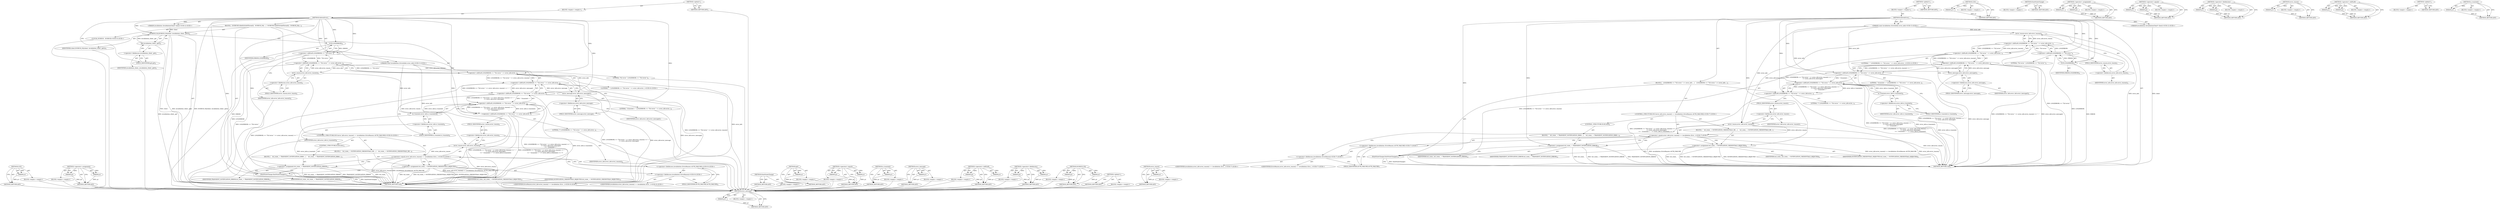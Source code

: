 digraph "error_reason" {
vulnerable_105 [label=<(METHOD,error_message)>];
vulnerable_106 [label=<(PARAM,p1)>];
vulnerable_107 [label=<(BLOCK,&lt;empty&gt;,&lt;empty&gt;)>];
vulnerable_108 [label=<(METHOD_RETURN,ANY)>];
vulnerable_6 [label=<(METHOD,&lt;global&gt;)<SUB>1</SUB>>];
vulnerable_7 [label=<(BLOCK,&lt;empty&gt;,&lt;empty&gt;)<SUB>1</SUB>>];
vulnerable_8 [label=<(METHOD,InformError)<SUB>1</SUB>>];
vulnerable_9 [label="<(PARAM,invalidation::InvalidationClient* client)<SUB>2</SUB>>"];
vulnerable_10 [label="<(PARAM,const invalidation::ErrorInfo&amp; error_info)<SUB>3</SUB>>"];
vulnerable_11 [label=<(BLOCK,{
   LOG(ERROR) &lt;&lt; &quot;Ticl error &quot; &lt;&lt; error_info....,{
   LOG(ERROR) &lt;&lt; &quot;Ticl error &quot; &lt;&lt; error_info....)<SUB>3</SUB>>];
vulnerable_12 [label=<(&lt;operator&gt;.shiftLeft,LOG(ERROR) &lt;&lt; &quot;Ticl error &quot; &lt;&lt; error_info.error...)<SUB>4</SUB>>];
vulnerable_13 [label=<(&lt;operator&gt;.shiftLeft,LOG(ERROR) &lt;&lt; &quot;Ticl error &quot; &lt;&lt; error_info.error...)<SUB>4</SUB>>];
vulnerable_14 [label=<(&lt;operator&gt;.shiftLeft,LOG(ERROR) &lt;&lt; &quot;Ticl error &quot; &lt;&lt; error_info.error...)<SUB>4</SUB>>];
vulnerable_15 [label=<(&lt;operator&gt;.shiftLeft,LOG(ERROR) &lt;&lt; &quot;Ticl error &quot; &lt;&lt; error_info.error...)<SUB>4</SUB>>];
vulnerable_16 [label=<(&lt;operator&gt;.shiftLeft,LOG(ERROR) &lt;&lt; &quot;Ticl error &quot; &lt;&lt; error_info.error...)<SUB>4</SUB>>];
vulnerable_17 [label=<(&lt;operator&gt;.shiftLeft,LOG(ERROR) &lt;&lt; &quot;Ticl error &quot; &lt;&lt; error_info.error...)<SUB>4</SUB>>];
vulnerable_18 [label=<(&lt;operator&gt;.shiftLeft,LOG(ERROR) &lt;&lt; &quot;Ticl error &quot;)<SUB>4</SUB>>];
vulnerable_19 [label=<(LOG,LOG(ERROR))<SUB>4</SUB>>];
vulnerable_20 [label=<(IDENTIFIER,ERROR,LOG(ERROR))<SUB>4</SUB>>];
vulnerable_21 [label=<(LITERAL,&quot;Ticl error &quot;,LOG(ERROR) &lt;&lt; &quot;Ticl error &quot;)<SUB>4</SUB>>];
vulnerable_22 [label=<(error_reason,error_info.error_reason())<SUB>4</SUB>>];
vulnerable_23 [label=<(&lt;operator&gt;.fieldAccess,error_info.error_reason)<SUB>4</SUB>>];
vulnerable_24 [label=<(IDENTIFIER,error_info,error_info.error_reason())<SUB>4</SUB>>];
vulnerable_25 [label=<(FIELD_IDENTIFIER,error_reason,error_reason)<SUB>4</SUB>>];
vulnerable_26 [label="<(LITERAL,&quot;: &quot;,LOG(ERROR) &lt;&lt; &quot;Ticl error &quot; &lt;&lt; error_info.error...)<SUB>4</SUB>>"];
vulnerable_27 [label=<(error_message,error_info.error_message())<SUB>5</SUB>>];
vulnerable_28 [label=<(&lt;operator&gt;.fieldAccess,error_info.error_message)<SUB>5</SUB>>];
vulnerable_29 [label=<(IDENTIFIER,error_info,error_info.error_message())<SUB>5</SUB>>];
vulnerable_30 [label=<(FIELD_IDENTIFIER,error_message,error_message)<SUB>5</SUB>>];
vulnerable_31 [label=<(LITERAL,&quot; (transient = &quot;,LOG(ERROR) &lt;&lt; &quot;Ticl error &quot; &lt;&lt; error_info.error...)<SUB>6</SUB>>];
vulnerable_32 [label=<(is_transient,error_info.is_transient())<SUB>6</SUB>>];
vulnerable_33 [label=<(&lt;operator&gt;.fieldAccess,error_info.is_transient)<SUB>6</SUB>>];
vulnerable_34 [label=<(IDENTIFIER,error_info,error_info.is_transient())<SUB>6</SUB>>];
vulnerable_35 [label=<(FIELD_IDENTIFIER,is_transient,is_transient)<SUB>6</SUB>>];
vulnerable_36 [label=<(LITERAL,&quot;)&quot;,LOG(ERROR) &lt;&lt; &quot;Ticl error &quot; &lt;&lt; error_info.error...)<SUB>6</SUB>>];
vulnerable_37 [label="<(CONTROL_STRUCTURE,IF,if (error_info.error_reason() == invalidation::ErrorReason::AUTH_FAILURE))<SUB>7</SUB>>"];
vulnerable_38 [label="<(&lt;operator&gt;.equals,error_info.error_reason() == invalidation::Erro...)<SUB>7</SUB>>"];
vulnerable_39 [label=<(error_reason,error_info.error_reason())<SUB>7</SUB>>];
vulnerable_40 [label=<(&lt;operator&gt;.fieldAccess,error_info.error_reason)<SUB>7</SUB>>];
vulnerable_41 [label=<(IDENTIFIER,error_info,error_info.error_reason())<SUB>7</SUB>>];
vulnerable_42 [label=<(FIELD_IDENTIFIER,error_reason,error_reason)<SUB>7</SUB>>];
vulnerable_43 [label="<(&lt;operator&gt;.fieldAccess,invalidation::ErrorReason::AUTH_FAILURE)<SUB>7</SUB>>"];
vulnerable_44 [label="<(&lt;operator&gt;.fieldAccess,invalidation::ErrorReason)<SUB>7</SUB>>"];
vulnerable_45 [label="<(IDENTIFIER,invalidation,error_info.error_reason() == invalidation::Erro...)<SUB>7</SUB>>"];
vulnerable_46 [label="<(IDENTIFIER,ErrorReason,error_info.error_reason() == invalidation::Erro...)<SUB>7</SUB>>"];
vulnerable_47 [label=<(FIELD_IDENTIFIER,AUTH_FAILURE,AUTH_FAILURE)<SUB>7</SUB>>];
vulnerable_48 [label=<(BLOCK,{
    ticl_state_ = NOTIFICATION_CREDENTIALS_RE...,{
    ticl_state_ = NOTIFICATION_CREDENTIALS_RE...)<SUB>7</SUB>>];
vulnerable_49 [label=<(&lt;operator&gt;.assignment,ticl_state_ = NOTIFICATION_CREDENTIALS_REJECTED)<SUB>8</SUB>>];
vulnerable_50 [label=<(IDENTIFIER,ticl_state_,ticl_state_ = NOTIFICATION_CREDENTIALS_REJECTED)<SUB>8</SUB>>];
vulnerable_51 [label=<(IDENTIFIER,NOTIFICATION_CREDENTIALS_REJECTED,ticl_state_ = NOTIFICATION_CREDENTIALS_REJECTED)<SUB>8</SUB>>];
vulnerable_52 [label=<(CONTROL_STRUCTURE,ELSE,else)<SUB>9</SUB>>];
vulnerable_53 [label=<(BLOCK,{
    ticl_state_ = TRANSIENT_NOTIFICATION_ERRO...,{
    ticl_state_ = TRANSIENT_NOTIFICATION_ERRO...)<SUB>9</SUB>>];
vulnerable_54 [label=<(&lt;operator&gt;.assignment,ticl_state_ = TRANSIENT_NOTIFICATION_ERROR)<SUB>10</SUB>>];
vulnerable_55 [label=<(IDENTIFIER,ticl_state_,ticl_state_ = TRANSIENT_NOTIFICATION_ERROR)<SUB>10</SUB>>];
vulnerable_56 [label=<(IDENTIFIER,TRANSIENT_NOTIFICATION_ERROR,ticl_state_ = TRANSIENT_NOTIFICATION_ERROR)<SUB>10</SUB>>];
vulnerable_57 [label=<(EmitStateChange,EmitStateChange())<SUB>12</SUB>>];
vulnerable_58 [label=<(METHOD_RETURN,void)<SUB>1</SUB>>];
vulnerable_60 [label=<(METHOD_RETURN,ANY)<SUB>1</SUB>>];
vulnerable_92 [label=<(METHOD,LOG)>];
vulnerable_93 [label=<(PARAM,p1)>];
vulnerable_94 [label=<(BLOCK,&lt;empty&gt;,&lt;empty&gt;)>];
vulnerable_95 [label=<(METHOD_RETURN,ANY)>];
vulnerable_123 [label=<(METHOD,EmitStateChange)>];
vulnerable_124 [label=<(BLOCK,&lt;empty&gt;,&lt;empty&gt;)>];
vulnerable_125 [label=<(METHOD_RETURN,ANY)>];
vulnerable_118 [label=<(METHOD,&lt;operator&gt;.assignment)>];
vulnerable_119 [label=<(PARAM,p1)>];
vulnerable_120 [label=<(PARAM,p2)>];
vulnerable_121 [label=<(BLOCK,&lt;empty&gt;,&lt;empty&gt;)>];
vulnerable_122 [label=<(METHOD_RETURN,ANY)>];
vulnerable_113 [label=<(METHOD,&lt;operator&gt;.equals)>];
vulnerable_114 [label=<(PARAM,p1)>];
vulnerable_115 [label=<(PARAM,p2)>];
vulnerable_116 [label=<(BLOCK,&lt;empty&gt;,&lt;empty&gt;)>];
vulnerable_117 [label=<(METHOD_RETURN,ANY)>];
vulnerable_100 [label=<(METHOD,&lt;operator&gt;.fieldAccess)>];
vulnerable_101 [label=<(PARAM,p1)>];
vulnerable_102 [label=<(PARAM,p2)>];
vulnerable_103 [label=<(BLOCK,&lt;empty&gt;,&lt;empty&gt;)>];
vulnerable_104 [label=<(METHOD_RETURN,ANY)>];
vulnerable_96 [label=<(METHOD,error_reason)>];
vulnerable_97 [label=<(PARAM,p1)>];
vulnerable_98 [label=<(BLOCK,&lt;empty&gt;,&lt;empty&gt;)>];
vulnerable_99 [label=<(METHOD_RETURN,ANY)>];
vulnerable_87 [label=<(METHOD,&lt;operator&gt;.shiftLeft)>];
vulnerable_88 [label=<(PARAM,p1)>];
vulnerable_89 [label=<(PARAM,p2)>];
vulnerable_90 [label=<(BLOCK,&lt;empty&gt;,&lt;empty&gt;)>];
vulnerable_91 [label=<(METHOD_RETURN,ANY)>];
vulnerable_81 [label=<(METHOD,&lt;global&gt;)<SUB>1</SUB>>];
vulnerable_82 [label=<(BLOCK,&lt;empty&gt;,&lt;empty&gt;)>];
vulnerable_83 [label=<(METHOD_RETURN,ANY)>];
vulnerable_109 [label=<(METHOD,is_transient)>];
vulnerable_110 [label=<(PARAM,p1)>];
vulnerable_111 [label=<(BLOCK,&lt;empty&gt;,&lt;empty&gt;)>];
vulnerable_112 [label=<(METHOD_RETURN,ANY)>];
fixed_115 [label=<(METHOD,LOG)>];
fixed_116 [label=<(PARAM,p1)>];
fixed_117 [label=<(BLOCK,&lt;empty&gt;,&lt;empty&gt;)>];
fixed_118 [label=<(METHOD_RETURN,ANY)>];
fixed_136 [label=<(METHOD,&lt;operator&gt;.assignment)>];
fixed_137 [label=<(PARAM,p1)>];
fixed_138 [label=<(PARAM,p2)>];
fixed_139 [label=<(BLOCK,&lt;empty&gt;,&lt;empty&gt;)>];
fixed_140 [label=<(METHOD_RETURN,ANY)>];
fixed_6 [label=<(METHOD,&lt;global&gt;)<SUB>1</SUB>>];
fixed_7 [label=<(BLOCK,&lt;empty&gt;,&lt;empty&gt;)<SUB>1</SUB>>];
fixed_8 [label=<(METHOD,InformError)<SUB>1</SUB>>];
fixed_9 [label="<(PARAM,invalidation::InvalidationClient* client)<SUB>2</SUB>>"];
fixed_10 [label="<(PARAM,const invalidation::ErrorInfo&amp; error_info)<SUB>3</SUB>>"];
fixed_11 [label=<(BLOCK,{
  DCHECK(CalledOnValidThread());
  DCHECK_EQ(...,{
  DCHECK(CalledOnValidThread());
  DCHECK_EQ(...)<SUB>3</SUB>>];
fixed_12 [label="<(LOCAL,DCHECK : DCHECK)<SUB>4</SUB>>"];
fixed_13 [label=<(DCHECK_EQ,DCHECK_EQ(client, invalidation_client_.get()))<SUB>5</SUB>>];
fixed_14 [label=<(IDENTIFIER,client,DCHECK_EQ(client, invalidation_client_.get()))<SUB>5</SUB>>];
fixed_15 [label=<(get,invalidation_client_.get())<SUB>5</SUB>>];
fixed_16 [label=<(&lt;operator&gt;.fieldAccess,invalidation_client_.get)<SUB>5</SUB>>];
fixed_17 [label=<(IDENTIFIER,invalidation_client_,invalidation_client_.get())<SUB>5</SUB>>];
fixed_18 [label=<(FIELD_IDENTIFIER,get,get)<SUB>5</SUB>>];
fixed_19 [label=<(&lt;operator&gt;.shiftLeft,LOG(ERROR) &lt;&lt; &quot;Ticl error &quot; &lt;&lt; error_info.error...)<SUB>6</SUB>>];
fixed_20 [label=<(&lt;operator&gt;.shiftLeft,LOG(ERROR) &lt;&lt; &quot;Ticl error &quot; &lt;&lt; error_info.error...)<SUB>6</SUB>>];
fixed_21 [label=<(&lt;operator&gt;.shiftLeft,LOG(ERROR) &lt;&lt; &quot;Ticl error &quot; &lt;&lt; error_info.error...)<SUB>6</SUB>>];
fixed_22 [label=<(&lt;operator&gt;.shiftLeft,LOG(ERROR) &lt;&lt; &quot;Ticl error &quot; &lt;&lt; error_info.error...)<SUB>6</SUB>>];
fixed_23 [label=<(&lt;operator&gt;.shiftLeft,LOG(ERROR) &lt;&lt; &quot;Ticl error &quot; &lt;&lt; error_info.error...)<SUB>6</SUB>>];
fixed_24 [label=<(&lt;operator&gt;.shiftLeft,LOG(ERROR) &lt;&lt; &quot;Ticl error &quot; &lt;&lt; error_info.error...)<SUB>6</SUB>>];
fixed_25 [label=<(&lt;operator&gt;.shiftLeft,LOG(ERROR) &lt;&lt; &quot;Ticl error &quot;)<SUB>6</SUB>>];
fixed_26 [label=<(LOG,LOG(ERROR))<SUB>6</SUB>>];
fixed_27 [label=<(IDENTIFIER,ERROR,LOG(ERROR))<SUB>6</SUB>>];
fixed_28 [label=<(LITERAL,&quot;Ticl error &quot;,LOG(ERROR) &lt;&lt; &quot;Ticl error &quot;)<SUB>6</SUB>>];
fixed_29 [label=<(error_reason,error_info.error_reason())<SUB>6</SUB>>];
fixed_30 [label=<(&lt;operator&gt;.fieldAccess,error_info.error_reason)<SUB>6</SUB>>];
fixed_31 [label=<(IDENTIFIER,error_info,error_info.error_reason())<SUB>6</SUB>>];
fixed_32 [label=<(FIELD_IDENTIFIER,error_reason,error_reason)<SUB>6</SUB>>];
fixed_33 [label="<(LITERAL,&quot;: &quot;,LOG(ERROR) &lt;&lt; &quot;Ticl error &quot; &lt;&lt; error_info.error...)<SUB>6</SUB>>"];
fixed_34 [label=<(error_message,error_info.error_message())<SUB>7</SUB>>];
fixed_35 [label=<(&lt;operator&gt;.fieldAccess,error_info.error_message)<SUB>7</SUB>>];
fixed_36 [label=<(IDENTIFIER,error_info,error_info.error_message())<SUB>7</SUB>>];
fixed_37 [label=<(FIELD_IDENTIFIER,error_message,error_message)<SUB>7</SUB>>];
fixed_38 [label=<(LITERAL,&quot; (transient = &quot;,LOG(ERROR) &lt;&lt; &quot;Ticl error &quot; &lt;&lt; error_info.error...)<SUB>8</SUB>>];
fixed_39 [label=<(is_transient,error_info.is_transient())<SUB>8</SUB>>];
fixed_40 [label=<(&lt;operator&gt;.fieldAccess,error_info.is_transient)<SUB>8</SUB>>];
fixed_41 [label=<(IDENTIFIER,error_info,error_info.is_transient())<SUB>8</SUB>>];
fixed_42 [label=<(FIELD_IDENTIFIER,is_transient,is_transient)<SUB>8</SUB>>];
fixed_43 [label=<(LITERAL,&quot;)&quot;,LOG(ERROR) &lt;&lt; &quot;Ticl error &quot; &lt;&lt; error_info.error...)<SUB>8</SUB>>];
fixed_44 [label="<(CONTROL_STRUCTURE,IF,if (error_info.error_reason() == invalidation::ErrorReason::AUTH_FAILURE))<SUB>9</SUB>>"];
fixed_45 [label="<(&lt;operator&gt;.equals,error_info.error_reason() == invalidation::Erro...)<SUB>9</SUB>>"];
fixed_46 [label=<(error_reason,error_info.error_reason())<SUB>9</SUB>>];
fixed_47 [label=<(&lt;operator&gt;.fieldAccess,error_info.error_reason)<SUB>9</SUB>>];
fixed_48 [label=<(IDENTIFIER,error_info,error_info.error_reason())<SUB>9</SUB>>];
fixed_49 [label=<(FIELD_IDENTIFIER,error_reason,error_reason)<SUB>9</SUB>>];
fixed_50 [label="<(&lt;operator&gt;.fieldAccess,invalidation::ErrorReason::AUTH_FAILURE)<SUB>9</SUB>>"];
fixed_51 [label="<(&lt;operator&gt;.fieldAccess,invalidation::ErrorReason)<SUB>9</SUB>>"];
fixed_52 [label="<(IDENTIFIER,invalidation,error_info.error_reason() == invalidation::Erro...)<SUB>9</SUB>>"];
fixed_53 [label="<(IDENTIFIER,ErrorReason,error_info.error_reason() == invalidation::Erro...)<SUB>9</SUB>>"];
fixed_54 [label=<(FIELD_IDENTIFIER,AUTH_FAILURE,AUTH_FAILURE)<SUB>9</SUB>>];
fixed_55 [label=<(BLOCK,{
    ticl_state_ = NOTIFICATION_CREDENTIALS_RE...,{
    ticl_state_ = NOTIFICATION_CREDENTIALS_RE...)<SUB>9</SUB>>];
fixed_56 [label=<(&lt;operator&gt;.assignment,ticl_state_ = NOTIFICATION_CREDENTIALS_REJECTED)<SUB>10</SUB>>];
fixed_57 [label=<(IDENTIFIER,ticl_state_,ticl_state_ = NOTIFICATION_CREDENTIALS_REJECTED)<SUB>10</SUB>>];
fixed_58 [label=<(IDENTIFIER,NOTIFICATION_CREDENTIALS_REJECTED,ticl_state_ = NOTIFICATION_CREDENTIALS_REJECTED)<SUB>10</SUB>>];
fixed_59 [label=<(CONTROL_STRUCTURE,ELSE,else)<SUB>11</SUB>>];
fixed_60 [label=<(BLOCK,{
    ticl_state_ = TRANSIENT_NOTIFICATION_ERRO...,{
    ticl_state_ = TRANSIENT_NOTIFICATION_ERRO...)<SUB>11</SUB>>];
fixed_61 [label=<(&lt;operator&gt;.assignment,ticl_state_ = TRANSIENT_NOTIFICATION_ERROR)<SUB>12</SUB>>];
fixed_62 [label=<(IDENTIFIER,ticl_state_,ticl_state_ = TRANSIENT_NOTIFICATION_ERROR)<SUB>12</SUB>>];
fixed_63 [label=<(IDENTIFIER,TRANSIENT_NOTIFICATION_ERROR,ticl_state_ = TRANSIENT_NOTIFICATION_ERROR)<SUB>12</SUB>>];
fixed_64 [label=<(EmitStateChange,EmitStateChange())<SUB>14</SUB>>];
fixed_65 [label=<(METHOD_RETURN,void)<SUB>1</SUB>>];
fixed_67 [label=<(METHOD_RETURN,ANY)<SUB>1</SUB>>];
fixed_141 [label=<(METHOD,EmitStateChange)>];
fixed_142 [label=<(BLOCK,&lt;empty&gt;,&lt;empty&gt;)>];
fixed_143 [label=<(METHOD_RETURN,ANY)>];
fixed_101 [label=<(METHOD,get)>];
fixed_102 [label=<(PARAM,p1)>];
fixed_103 [label=<(BLOCK,&lt;empty&gt;,&lt;empty&gt;)>];
fixed_104 [label=<(METHOD_RETURN,ANY)>];
fixed_131 [label=<(METHOD,&lt;operator&gt;.equals)>];
fixed_132 [label=<(PARAM,p1)>];
fixed_133 [label=<(PARAM,p2)>];
fixed_134 [label=<(BLOCK,&lt;empty&gt;,&lt;empty&gt;)>];
fixed_135 [label=<(METHOD_RETURN,ANY)>];
fixed_127 [label=<(METHOD,is_transient)>];
fixed_128 [label=<(PARAM,p1)>];
fixed_129 [label=<(BLOCK,&lt;empty&gt;,&lt;empty&gt;)>];
fixed_130 [label=<(METHOD_RETURN,ANY)>];
fixed_123 [label=<(METHOD,error_message)>];
fixed_124 [label=<(PARAM,p1)>];
fixed_125 [label=<(BLOCK,&lt;empty&gt;,&lt;empty&gt;)>];
fixed_126 [label=<(METHOD_RETURN,ANY)>];
fixed_110 [label=<(METHOD,&lt;operator&gt;.shiftLeft)>];
fixed_111 [label=<(PARAM,p1)>];
fixed_112 [label=<(PARAM,p2)>];
fixed_113 [label=<(BLOCK,&lt;empty&gt;,&lt;empty&gt;)>];
fixed_114 [label=<(METHOD_RETURN,ANY)>];
fixed_105 [label=<(METHOD,&lt;operator&gt;.fieldAccess)>];
fixed_106 [label=<(PARAM,p1)>];
fixed_107 [label=<(PARAM,p2)>];
fixed_108 [label=<(BLOCK,&lt;empty&gt;,&lt;empty&gt;)>];
fixed_109 [label=<(METHOD_RETURN,ANY)>];
fixed_96 [label=<(METHOD,DCHECK_EQ)>];
fixed_97 [label=<(PARAM,p1)>];
fixed_98 [label=<(PARAM,p2)>];
fixed_99 [label=<(BLOCK,&lt;empty&gt;,&lt;empty&gt;)>];
fixed_100 [label=<(METHOD_RETURN,ANY)>];
fixed_90 [label=<(METHOD,&lt;global&gt;)<SUB>1</SUB>>];
fixed_91 [label=<(BLOCK,&lt;empty&gt;,&lt;empty&gt;)>];
fixed_92 [label=<(METHOD_RETURN,ANY)>];
fixed_119 [label=<(METHOD,error_reason)>];
fixed_120 [label=<(PARAM,p1)>];
fixed_121 [label=<(BLOCK,&lt;empty&gt;,&lt;empty&gt;)>];
fixed_122 [label=<(METHOD_RETURN,ANY)>];
vulnerable_105 -> vulnerable_106  [key=0, label="AST: "];
vulnerable_105 -> vulnerable_106  [key=1, label="DDG: "];
vulnerable_105 -> vulnerable_107  [key=0, label="AST: "];
vulnerable_105 -> vulnerable_108  [key=0, label="AST: "];
vulnerable_105 -> vulnerable_108  [key=1, label="CFG: "];
vulnerable_106 -> vulnerable_108  [key=0, label="DDG: p1"];
vulnerable_6 -> vulnerable_7  [key=0, label="AST: "];
vulnerable_6 -> vulnerable_60  [key=0, label="AST: "];
vulnerable_6 -> vulnerable_60  [key=1, label="CFG: "];
vulnerable_7 -> vulnerable_8  [key=0, label="AST: "];
vulnerable_8 -> vulnerable_9  [key=0, label="AST: "];
vulnerable_8 -> vulnerable_9  [key=1, label="DDG: "];
vulnerable_8 -> vulnerable_10  [key=0, label="AST: "];
vulnerable_8 -> vulnerable_10  [key=1, label="DDG: "];
vulnerable_8 -> vulnerable_11  [key=0, label="AST: "];
vulnerable_8 -> vulnerable_58  [key=0, label="AST: "];
vulnerable_8 -> vulnerable_19  [key=0, label="CFG: "];
vulnerable_8 -> vulnerable_19  [key=1, label="DDG: "];
vulnerable_8 -> vulnerable_57  [key=0, label="DDG: "];
vulnerable_8 -> vulnerable_12  [key=0, label="DDG: "];
vulnerable_8 -> vulnerable_49  [key=0, label="DDG: "];
vulnerable_8 -> vulnerable_14  [key=0, label="DDG: "];
vulnerable_8 -> vulnerable_54  [key=0, label="DDG: "];
vulnerable_8 -> vulnerable_16  [key=0, label="DDG: "];
vulnerable_8 -> vulnerable_18  [key=0, label="DDG: "];
vulnerable_9 -> vulnerable_58  [key=0, label="DDG: client"];
vulnerable_10 -> vulnerable_58  [key=0, label="DDG: error_info"];
vulnerable_10 -> vulnerable_32  [key=0, label="DDG: error_info"];
vulnerable_10 -> vulnerable_39  [key=0, label="DDG: error_info"];
vulnerable_10 -> vulnerable_27  [key=0, label="DDG: error_info"];
vulnerable_10 -> vulnerable_22  [key=0, label="DDG: error_info"];
vulnerable_11 -> vulnerable_12  [key=0, label="AST: "];
vulnerable_11 -> vulnerable_37  [key=0, label="AST: "];
vulnerable_11 -> vulnerable_57  [key=0, label="AST: "];
vulnerable_12 -> vulnerable_13  [key=0, label="AST: "];
vulnerable_12 -> vulnerable_36  [key=0, label="AST: "];
vulnerable_12 -> vulnerable_42  [key=0, label="CFG: "];
vulnerable_12 -> vulnerable_58  [key=0, label="DDG: LOG(ERROR) &lt;&lt; &quot;Ticl error &quot; &lt;&lt; error_info.error_reason() &lt;&lt; &quot;: &quot;
              &lt;&lt; error_info.error_message()
              &lt;&lt; &quot; (transient = &quot; &lt;&lt; error_info.is_transient()"];
vulnerable_12 -> vulnerable_58  [key=1, label="DDG: LOG(ERROR) &lt;&lt; &quot;Ticl error &quot; &lt;&lt; error_info.error_reason() &lt;&lt; &quot;: &quot;
              &lt;&lt; error_info.error_message()
              &lt;&lt; &quot; (transient = &quot; &lt;&lt; error_info.is_transient() &lt;&lt; &quot;)&quot;"];
vulnerable_13 -> vulnerable_14  [key=0, label="AST: "];
vulnerable_13 -> vulnerable_32  [key=0, label="AST: "];
vulnerable_13 -> vulnerable_12  [key=0, label="CFG: "];
vulnerable_13 -> vulnerable_12  [key=1, label="DDG: LOG(ERROR) &lt;&lt; &quot;Ticl error &quot; &lt;&lt; error_info.error_reason() &lt;&lt; &quot;: &quot;
              &lt;&lt; error_info.error_message()
              &lt;&lt; &quot; (transient = &quot;"];
vulnerable_13 -> vulnerable_12  [key=2, label="DDG: error_info.is_transient()"];
vulnerable_13 -> vulnerable_58  [key=0, label="DDG: LOG(ERROR) &lt;&lt; &quot;Ticl error &quot; &lt;&lt; error_info.error_reason() &lt;&lt; &quot;: &quot;
              &lt;&lt; error_info.error_message()
              &lt;&lt; &quot; (transient = &quot;"];
vulnerable_13 -> vulnerable_58  [key=1, label="DDG: error_info.is_transient()"];
vulnerable_14 -> vulnerable_15  [key=0, label="AST: "];
vulnerable_14 -> vulnerable_31  [key=0, label="AST: "];
vulnerable_14 -> vulnerable_35  [key=0, label="CFG: "];
vulnerable_14 -> vulnerable_58  [key=0, label="DDG: LOG(ERROR) &lt;&lt; &quot;Ticl error &quot; &lt;&lt; error_info.error_reason() &lt;&lt; &quot;: &quot;
              &lt;&lt; error_info.error_message()"];
vulnerable_14 -> vulnerable_13  [key=0, label="DDG: LOG(ERROR) &lt;&lt; &quot;Ticl error &quot; &lt;&lt; error_info.error_reason() &lt;&lt; &quot;: &quot;
              &lt;&lt; error_info.error_message()"];
vulnerable_14 -> vulnerable_13  [key=1, label="DDG: &quot; (transient = &quot;"];
vulnerable_15 -> vulnerable_16  [key=0, label="AST: "];
vulnerable_15 -> vulnerable_27  [key=0, label="AST: "];
vulnerable_15 -> vulnerable_14  [key=0, label="CFG: "];
vulnerable_15 -> vulnerable_14  [key=1, label="DDG: LOG(ERROR) &lt;&lt; &quot;Ticl error &quot; &lt;&lt; error_info.error_reason() &lt;&lt; &quot;: &quot;"];
vulnerable_15 -> vulnerable_14  [key=2, label="DDG: error_info.error_message()"];
vulnerable_15 -> vulnerable_58  [key=0, label="DDG: LOG(ERROR) &lt;&lt; &quot;Ticl error &quot; &lt;&lt; error_info.error_reason() &lt;&lt; &quot;: &quot;"];
vulnerable_15 -> vulnerable_58  [key=1, label="DDG: error_info.error_message()"];
vulnerable_16 -> vulnerable_17  [key=0, label="AST: "];
vulnerable_16 -> vulnerable_26  [key=0, label="AST: "];
vulnerable_16 -> vulnerable_30  [key=0, label="CFG: "];
vulnerable_16 -> vulnerable_58  [key=0, label="DDG: LOG(ERROR) &lt;&lt; &quot;Ticl error &quot; &lt;&lt; error_info.error_reason()"];
vulnerable_16 -> vulnerable_15  [key=0, label="DDG: LOG(ERROR) &lt;&lt; &quot;Ticl error &quot; &lt;&lt; error_info.error_reason()"];
vulnerable_16 -> vulnerable_15  [key=1, label="DDG: &quot;: &quot;"];
vulnerable_17 -> vulnerable_18  [key=0, label="AST: "];
vulnerable_17 -> vulnerable_22  [key=0, label="AST: "];
vulnerable_17 -> vulnerable_16  [key=0, label="CFG: "];
vulnerable_17 -> vulnerable_16  [key=1, label="DDG: LOG(ERROR) &lt;&lt; &quot;Ticl error &quot;"];
vulnerable_17 -> vulnerable_16  [key=2, label="DDG: error_info.error_reason()"];
vulnerable_17 -> vulnerable_58  [key=0, label="DDG: LOG(ERROR) &lt;&lt; &quot;Ticl error &quot;"];
vulnerable_18 -> vulnerable_19  [key=0, label="AST: "];
vulnerable_18 -> vulnerable_21  [key=0, label="AST: "];
vulnerable_18 -> vulnerable_25  [key=0, label="CFG: "];
vulnerable_18 -> vulnerable_58  [key=0, label="DDG: LOG(ERROR)"];
vulnerable_18 -> vulnerable_17  [key=0, label="DDG: LOG(ERROR)"];
vulnerable_18 -> vulnerable_17  [key=1, label="DDG: &quot;Ticl error &quot;"];
vulnerable_19 -> vulnerable_20  [key=0, label="AST: "];
vulnerable_19 -> vulnerable_18  [key=0, label="CFG: "];
vulnerable_19 -> vulnerable_18  [key=1, label="DDG: ERROR"];
vulnerable_19 -> vulnerable_58  [key=0, label="DDG: ERROR"];
vulnerable_22 -> vulnerable_23  [key=0, label="AST: "];
vulnerable_22 -> vulnerable_17  [key=0, label="CFG: "];
vulnerable_22 -> vulnerable_17  [key=1, label="DDG: error_info.error_reason"];
vulnerable_22 -> vulnerable_39  [key=0, label="DDG: error_info.error_reason"];
vulnerable_23 -> vulnerable_24  [key=0, label="AST: "];
vulnerable_23 -> vulnerable_25  [key=0, label="AST: "];
vulnerable_23 -> vulnerable_22  [key=0, label="CFG: "];
vulnerable_25 -> vulnerable_23  [key=0, label="CFG: "];
vulnerable_27 -> vulnerable_28  [key=0, label="AST: "];
vulnerable_27 -> vulnerable_15  [key=0, label="CFG: "];
vulnerable_27 -> vulnerable_15  [key=1, label="DDG: error_info.error_message"];
vulnerable_27 -> vulnerable_58  [key=0, label="DDG: error_info.error_message"];
vulnerable_28 -> vulnerable_29  [key=0, label="AST: "];
vulnerable_28 -> vulnerable_30  [key=0, label="AST: "];
vulnerable_28 -> vulnerable_27  [key=0, label="CFG: "];
vulnerable_30 -> vulnerable_28  [key=0, label="CFG: "];
vulnerable_32 -> vulnerable_33  [key=0, label="AST: "];
vulnerable_32 -> vulnerable_13  [key=0, label="CFG: "];
vulnerable_32 -> vulnerable_13  [key=1, label="DDG: error_info.is_transient"];
vulnerable_32 -> vulnerable_58  [key=0, label="DDG: error_info.is_transient"];
vulnerable_33 -> vulnerable_34  [key=0, label="AST: "];
vulnerable_33 -> vulnerable_35  [key=0, label="AST: "];
vulnerable_33 -> vulnerable_32  [key=0, label="CFG: "];
vulnerable_35 -> vulnerable_33  [key=0, label="CFG: "];
vulnerable_37 -> vulnerable_38  [key=0, label="AST: "];
vulnerable_37 -> vulnerable_48  [key=0, label="AST: "];
vulnerable_37 -> vulnerable_52  [key=0, label="AST: "];
vulnerable_38 -> vulnerable_39  [key=0, label="AST: "];
vulnerable_38 -> vulnerable_43  [key=0, label="AST: "];
vulnerable_38 -> vulnerable_49  [key=0, label="CFG: "];
vulnerable_38 -> vulnerable_49  [key=1, label="CDG: "];
vulnerable_38 -> vulnerable_54  [key=0, label="CFG: "];
vulnerable_38 -> vulnerable_54  [key=1, label="CDG: "];
vulnerable_38 -> vulnerable_58  [key=0, label="DDG: error_info.error_reason()"];
vulnerable_38 -> vulnerable_58  [key=1, label="DDG: invalidation::ErrorReason::AUTH_FAILURE"];
vulnerable_38 -> vulnerable_58  [key=2, label="DDG: error_info.error_reason() == invalidation::ErrorReason::AUTH_FAILURE"];
vulnerable_39 -> vulnerable_40  [key=0, label="AST: "];
vulnerable_39 -> vulnerable_44  [key=0, label="CFG: "];
vulnerable_39 -> vulnerable_58  [key=0, label="DDG: error_info.error_reason"];
vulnerable_39 -> vulnerable_38  [key=0, label="DDG: error_info.error_reason"];
vulnerable_40 -> vulnerable_41  [key=0, label="AST: "];
vulnerable_40 -> vulnerable_42  [key=0, label="AST: "];
vulnerable_40 -> vulnerable_39  [key=0, label="CFG: "];
vulnerable_42 -> vulnerable_40  [key=0, label="CFG: "];
vulnerable_43 -> vulnerable_44  [key=0, label="AST: "];
vulnerable_43 -> vulnerable_47  [key=0, label="AST: "];
vulnerable_43 -> vulnerable_38  [key=0, label="CFG: "];
vulnerable_44 -> vulnerable_45  [key=0, label="AST: "];
vulnerable_44 -> vulnerable_46  [key=0, label="AST: "];
vulnerable_44 -> vulnerable_47  [key=0, label="CFG: "];
vulnerable_47 -> vulnerable_43  [key=0, label="CFG: "];
vulnerable_48 -> vulnerable_49  [key=0, label="AST: "];
vulnerable_49 -> vulnerable_50  [key=0, label="AST: "];
vulnerable_49 -> vulnerable_51  [key=0, label="AST: "];
vulnerable_49 -> vulnerable_57  [key=0, label="CFG: "];
vulnerable_49 -> vulnerable_58  [key=0, label="DDG: ticl_state_"];
vulnerable_49 -> vulnerable_58  [key=1, label="DDG: ticl_state_ = NOTIFICATION_CREDENTIALS_REJECTED"];
vulnerable_49 -> vulnerable_58  [key=2, label="DDG: NOTIFICATION_CREDENTIALS_REJECTED"];
vulnerable_52 -> vulnerable_53  [key=0, label="AST: "];
vulnerable_53 -> vulnerable_54  [key=0, label="AST: "];
vulnerable_54 -> vulnerable_55  [key=0, label="AST: "];
vulnerable_54 -> vulnerable_56  [key=0, label="AST: "];
vulnerable_54 -> vulnerable_57  [key=0, label="CFG: "];
vulnerable_54 -> vulnerable_58  [key=0, label="DDG: ticl_state_"];
vulnerable_54 -> vulnerable_58  [key=1, label="DDG: ticl_state_ = TRANSIENT_NOTIFICATION_ERROR"];
vulnerable_54 -> vulnerable_58  [key=2, label="DDG: TRANSIENT_NOTIFICATION_ERROR"];
vulnerable_57 -> vulnerable_58  [key=0, label="CFG: "];
vulnerable_57 -> vulnerable_58  [key=1, label="DDG: EmitStateChange()"];
vulnerable_92 -> vulnerable_93  [key=0, label="AST: "];
vulnerable_92 -> vulnerable_93  [key=1, label="DDG: "];
vulnerable_92 -> vulnerable_94  [key=0, label="AST: "];
vulnerable_92 -> vulnerable_95  [key=0, label="AST: "];
vulnerable_92 -> vulnerable_95  [key=1, label="CFG: "];
vulnerable_93 -> vulnerable_95  [key=0, label="DDG: p1"];
vulnerable_123 -> vulnerable_124  [key=0, label="AST: "];
vulnerable_123 -> vulnerable_125  [key=0, label="AST: "];
vulnerable_123 -> vulnerable_125  [key=1, label="CFG: "];
vulnerable_118 -> vulnerable_119  [key=0, label="AST: "];
vulnerable_118 -> vulnerable_119  [key=1, label="DDG: "];
vulnerable_118 -> vulnerable_121  [key=0, label="AST: "];
vulnerable_118 -> vulnerable_120  [key=0, label="AST: "];
vulnerable_118 -> vulnerable_120  [key=1, label="DDG: "];
vulnerable_118 -> vulnerable_122  [key=0, label="AST: "];
vulnerable_118 -> vulnerable_122  [key=1, label="CFG: "];
vulnerable_119 -> vulnerable_122  [key=0, label="DDG: p1"];
vulnerable_120 -> vulnerable_122  [key=0, label="DDG: p2"];
vulnerable_113 -> vulnerable_114  [key=0, label="AST: "];
vulnerable_113 -> vulnerable_114  [key=1, label="DDG: "];
vulnerable_113 -> vulnerable_116  [key=0, label="AST: "];
vulnerable_113 -> vulnerable_115  [key=0, label="AST: "];
vulnerable_113 -> vulnerable_115  [key=1, label="DDG: "];
vulnerable_113 -> vulnerable_117  [key=0, label="AST: "];
vulnerable_113 -> vulnerable_117  [key=1, label="CFG: "];
vulnerable_114 -> vulnerable_117  [key=0, label="DDG: p1"];
vulnerable_115 -> vulnerable_117  [key=0, label="DDG: p2"];
vulnerable_100 -> vulnerable_101  [key=0, label="AST: "];
vulnerable_100 -> vulnerable_101  [key=1, label="DDG: "];
vulnerable_100 -> vulnerable_103  [key=0, label="AST: "];
vulnerable_100 -> vulnerable_102  [key=0, label="AST: "];
vulnerable_100 -> vulnerable_102  [key=1, label="DDG: "];
vulnerable_100 -> vulnerable_104  [key=0, label="AST: "];
vulnerable_100 -> vulnerable_104  [key=1, label="CFG: "];
vulnerable_101 -> vulnerable_104  [key=0, label="DDG: p1"];
vulnerable_102 -> vulnerable_104  [key=0, label="DDG: p2"];
vulnerable_96 -> vulnerable_97  [key=0, label="AST: "];
vulnerable_96 -> vulnerable_97  [key=1, label="DDG: "];
vulnerable_96 -> vulnerable_98  [key=0, label="AST: "];
vulnerable_96 -> vulnerable_99  [key=0, label="AST: "];
vulnerable_96 -> vulnerable_99  [key=1, label="CFG: "];
vulnerable_97 -> vulnerable_99  [key=0, label="DDG: p1"];
vulnerable_87 -> vulnerable_88  [key=0, label="AST: "];
vulnerable_87 -> vulnerable_88  [key=1, label="DDG: "];
vulnerable_87 -> vulnerable_90  [key=0, label="AST: "];
vulnerable_87 -> vulnerable_89  [key=0, label="AST: "];
vulnerable_87 -> vulnerable_89  [key=1, label="DDG: "];
vulnerable_87 -> vulnerable_91  [key=0, label="AST: "];
vulnerable_87 -> vulnerable_91  [key=1, label="CFG: "];
vulnerable_88 -> vulnerable_91  [key=0, label="DDG: p1"];
vulnerable_89 -> vulnerable_91  [key=0, label="DDG: p2"];
vulnerable_81 -> vulnerable_82  [key=0, label="AST: "];
vulnerable_81 -> vulnerable_83  [key=0, label="AST: "];
vulnerable_81 -> vulnerable_83  [key=1, label="CFG: "];
vulnerable_109 -> vulnerable_110  [key=0, label="AST: "];
vulnerable_109 -> vulnerable_110  [key=1, label="DDG: "];
vulnerable_109 -> vulnerable_111  [key=0, label="AST: "];
vulnerable_109 -> vulnerable_112  [key=0, label="AST: "];
vulnerable_109 -> vulnerable_112  [key=1, label="CFG: "];
vulnerable_110 -> vulnerable_112  [key=0, label="DDG: p1"];
fixed_115 -> fixed_116  [key=0, label="AST: "];
fixed_115 -> fixed_116  [key=1, label="DDG: "];
fixed_115 -> fixed_117  [key=0, label="AST: "];
fixed_115 -> fixed_118  [key=0, label="AST: "];
fixed_115 -> fixed_118  [key=1, label="CFG: "];
fixed_116 -> fixed_118  [key=0, label="DDG: p1"];
fixed_117 -> vulnerable_105  [key=0];
fixed_118 -> vulnerable_105  [key=0];
fixed_136 -> fixed_137  [key=0, label="AST: "];
fixed_136 -> fixed_137  [key=1, label="DDG: "];
fixed_136 -> fixed_139  [key=0, label="AST: "];
fixed_136 -> fixed_138  [key=0, label="AST: "];
fixed_136 -> fixed_138  [key=1, label="DDG: "];
fixed_136 -> fixed_140  [key=0, label="AST: "];
fixed_136 -> fixed_140  [key=1, label="CFG: "];
fixed_137 -> fixed_140  [key=0, label="DDG: p1"];
fixed_138 -> fixed_140  [key=0, label="DDG: p2"];
fixed_139 -> vulnerable_105  [key=0];
fixed_140 -> vulnerable_105  [key=0];
fixed_6 -> fixed_7  [key=0, label="AST: "];
fixed_6 -> fixed_67  [key=0, label="AST: "];
fixed_6 -> fixed_67  [key=1, label="CFG: "];
fixed_7 -> fixed_8  [key=0, label="AST: "];
fixed_8 -> fixed_9  [key=0, label="AST: "];
fixed_8 -> fixed_9  [key=1, label="DDG: "];
fixed_8 -> fixed_10  [key=0, label="AST: "];
fixed_8 -> fixed_10  [key=1, label="DDG: "];
fixed_8 -> fixed_11  [key=0, label="AST: "];
fixed_8 -> fixed_65  [key=0, label="AST: "];
fixed_8 -> fixed_18  [key=0, label="CFG: "];
fixed_8 -> fixed_64  [key=0, label="DDG: "];
fixed_8 -> fixed_13  [key=0, label="DDG: "];
fixed_8 -> fixed_19  [key=0, label="DDG: "];
fixed_8 -> fixed_56  [key=0, label="DDG: "];
fixed_8 -> fixed_21  [key=0, label="DDG: "];
fixed_8 -> fixed_61  [key=0, label="DDG: "];
fixed_8 -> fixed_23  [key=0, label="DDG: "];
fixed_8 -> fixed_25  [key=0, label="DDG: "];
fixed_8 -> fixed_26  [key=0, label="DDG: "];
fixed_9 -> fixed_13  [key=0, label="DDG: client"];
fixed_10 -> fixed_65  [key=0, label="DDG: error_info"];
fixed_10 -> fixed_39  [key=0, label="DDG: error_info"];
fixed_10 -> fixed_46  [key=0, label="DDG: error_info"];
fixed_10 -> fixed_34  [key=0, label="DDG: error_info"];
fixed_10 -> fixed_29  [key=0, label="DDG: error_info"];
fixed_11 -> fixed_12  [key=0, label="AST: "];
fixed_11 -> fixed_13  [key=0, label="AST: "];
fixed_11 -> fixed_19  [key=0, label="AST: "];
fixed_11 -> fixed_44  [key=0, label="AST: "];
fixed_11 -> fixed_64  [key=0, label="AST: "];
fixed_12 -> vulnerable_105  [key=0];
fixed_13 -> fixed_14  [key=0, label="AST: "];
fixed_13 -> fixed_15  [key=0, label="AST: "];
fixed_13 -> fixed_26  [key=0, label="CFG: "];
fixed_13 -> fixed_65  [key=0, label="DDG: client"];
fixed_13 -> fixed_65  [key=1, label="DDG: invalidation_client_.get()"];
fixed_13 -> fixed_65  [key=2, label="DDG: DCHECK_EQ(client, invalidation_client_.get())"];
fixed_14 -> vulnerable_105  [key=0];
fixed_15 -> fixed_16  [key=0, label="AST: "];
fixed_15 -> fixed_13  [key=0, label="CFG: "];
fixed_15 -> fixed_13  [key=1, label="DDG: invalidation_client_.get"];
fixed_15 -> fixed_65  [key=0, label="DDG: invalidation_client_.get"];
fixed_16 -> fixed_17  [key=0, label="AST: "];
fixed_16 -> fixed_18  [key=0, label="AST: "];
fixed_16 -> fixed_15  [key=0, label="CFG: "];
fixed_17 -> vulnerable_105  [key=0];
fixed_18 -> fixed_16  [key=0, label="CFG: "];
fixed_19 -> fixed_20  [key=0, label="AST: "];
fixed_19 -> fixed_43  [key=0, label="AST: "];
fixed_19 -> fixed_49  [key=0, label="CFG: "];
fixed_19 -> fixed_65  [key=0, label="DDG: LOG(ERROR) &lt;&lt; &quot;Ticl error &quot; &lt;&lt; error_info.error_reason() &lt;&lt; &quot;: &quot;
              &lt;&lt; error_info.error_message()
              &lt;&lt; &quot; (transient = &quot; &lt;&lt; error_info.is_transient()"];
fixed_19 -> fixed_65  [key=1, label="DDG: LOG(ERROR) &lt;&lt; &quot;Ticl error &quot; &lt;&lt; error_info.error_reason() &lt;&lt; &quot;: &quot;
              &lt;&lt; error_info.error_message()
              &lt;&lt; &quot; (transient = &quot; &lt;&lt; error_info.is_transient() &lt;&lt; &quot;)&quot;"];
fixed_20 -> fixed_21  [key=0, label="AST: "];
fixed_20 -> fixed_39  [key=0, label="AST: "];
fixed_20 -> fixed_19  [key=0, label="CFG: "];
fixed_20 -> fixed_19  [key=1, label="DDG: LOG(ERROR) &lt;&lt; &quot;Ticl error &quot; &lt;&lt; error_info.error_reason() &lt;&lt; &quot;: &quot;
              &lt;&lt; error_info.error_message()
              &lt;&lt; &quot; (transient = &quot;"];
fixed_20 -> fixed_19  [key=2, label="DDG: error_info.is_transient()"];
fixed_20 -> fixed_65  [key=0, label="DDG: LOG(ERROR) &lt;&lt; &quot;Ticl error &quot; &lt;&lt; error_info.error_reason() &lt;&lt; &quot;: &quot;
              &lt;&lt; error_info.error_message()
              &lt;&lt; &quot; (transient = &quot;"];
fixed_20 -> fixed_65  [key=1, label="DDG: error_info.is_transient()"];
fixed_21 -> fixed_22  [key=0, label="AST: "];
fixed_21 -> fixed_38  [key=0, label="AST: "];
fixed_21 -> fixed_42  [key=0, label="CFG: "];
fixed_21 -> fixed_65  [key=0, label="DDG: LOG(ERROR) &lt;&lt; &quot;Ticl error &quot; &lt;&lt; error_info.error_reason() &lt;&lt; &quot;: &quot;
              &lt;&lt; error_info.error_message()"];
fixed_21 -> fixed_20  [key=0, label="DDG: LOG(ERROR) &lt;&lt; &quot;Ticl error &quot; &lt;&lt; error_info.error_reason() &lt;&lt; &quot;: &quot;
              &lt;&lt; error_info.error_message()"];
fixed_21 -> fixed_20  [key=1, label="DDG: &quot; (transient = &quot;"];
fixed_22 -> fixed_23  [key=0, label="AST: "];
fixed_22 -> fixed_34  [key=0, label="AST: "];
fixed_22 -> fixed_21  [key=0, label="CFG: "];
fixed_22 -> fixed_21  [key=1, label="DDG: LOG(ERROR) &lt;&lt; &quot;Ticl error &quot; &lt;&lt; error_info.error_reason() &lt;&lt; &quot;: &quot;"];
fixed_22 -> fixed_21  [key=2, label="DDG: error_info.error_message()"];
fixed_22 -> fixed_65  [key=0, label="DDG: LOG(ERROR) &lt;&lt; &quot;Ticl error &quot; &lt;&lt; error_info.error_reason() &lt;&lt; &quot;: &quot;"];
fixed_22 -> fixed_65  [key=1, label="DDG: error_info.error_message()"];
fixed_23 -> fixed_24  [key=0, label="AST: "];
fixed_23 -> fixed_33  [key=0, label="AST: "];
fixed_23 -> fixed_37  [key=0, label="CFG: "];
fixed_23 -> fixed_65  [key=0, label="DDG: LOG(ERROR) &lt;&lt; &quot;Ticl error &quot; &lt;&lt; error_info.error_reason()"];
fixed_23 -> fixed_22  [key=0, label="DDG: LOG(ERROR) &lt;&lt; &quot;Ticl error &quot; &lt;&lt; error_info.error_reason()"];
fixed_23 -> fixed_22  [key=1, label="DDG: &quot;: &quot;"];
fixed_24 -> fixed_25  [key=0, label="AST: "];
fixed_24 -> fixed_29  [key=0, label="AST: "];
fixed_24 -> fixed_23  [key=0, label="CFG: "];
fixed_24 -> fixed_23  [key=1, label="DDG: LOG(ERROR) &lt;&lt; &quot;Ticl error &quot;"];
fixed_24 -> fixed_23  [key=2, label="DDG: error_info.error_reason()"];
fixed_24 -> fixed_65  [key=0, label="DDG: LOG(ERROR) &lt;&lt; &quot;Ticl error &quot;"];
fixed_25 -> fixed_26  [key=0, label="AST: "];
fixed_25 -> fixed_28  [key=0, label="AST: "];
fixed_25 -> fixed_32  [key=0, label="CFG: "];
fixed_25 -> fixed_65  [key=0, label="DDG: LOG(ERROR)"];
fixed_25 -> fixed_24  [key=0, label="DDG: LOG(ERROR)"];
fixed_25 -> fixed_24  [key=1, label="DDG: &quot;Ticl error &quot;"];
fixed_26 -> fixed_27  [key=0, label="AST: "];
fixed_26 -> fixed_25  [key=0, label="CFG: "];
fixed_26 -> fixed_25  [key=1, label="DDG: ERROR"];
fixed_26 -> fixed_65  [key=0, label="DDG: ERROR"];
fixed_27 -> vulnerable_105  [key=0];
fixed_28 -> vulnerable_105  [key=0];
fixed_29 -> fixed_30  [key=0, label="AST: "];
fixed_29 -> fixed_24  [key=0, label="CFG: "];
fixed_29 -> fixed_24  [key=1, label="DDG: error_info.error_reason"];
fixed_29 -> fixed_46  [key=0, label="DDG: error_info.error_reason"];
fixed_30 -> fixed_31  [key=0, label="AST: "];
fixed_30 -> fixed_32  [key=0, label="AST: "];
fixed_30 -> fixed_29  [key=0, label="CFG: "];
fixed_31 -> vulnerable_105  [key=0];
fixed_32 -> fixed_30  [key=0, label="CFG: "];
fixed_33 -> vulnerable_105  [key=0];
fixed_34 -> fixed_35  [key=0, label="AST: "];
fixed_34 -> fixed_22  [key=0, label="CFG: "];
fixed_34 -> fixed_22  [key=1, label="DDG: error_info.error_message"];
fixed_34 -> fixed_65  [key=0, label="DDG: error_info.error_message"];
fixed_35 -> fixed_36  [key=0, label="AST: "];
fixed_35 -> fixed_37  [key=0, label="AST: "];
fixed_35 -> fixed_34  [key=0, label="CFG: "];
fixed_36 -> vulnerable_105  [key=0];
fixed_37 -> fixed_35  [key=0, label="CFG: "];
fixed_38 -> vulnerable_105  [key=0];
fixed_39 -> fixed_40  [key=0, label="AST: "];
fixed_39 -> fixed_20  [key=0, label="CFG: "];
fixed_39 -> fixed_20  [key=1, label="DDG: error_info.is_transient"];
fixed_39 -> fixed_65  [key=0, label="DDG: error_info.is_transient"];
fixed_40 -> fixed_41  [key=0, label="AST: "];
fixed_40 -> fixed_42  [key=0, label="AST: "];
fixed_40 -> fixed_39  [key=0, label="CFG: "];
fixed_41 -> vulnerable_105  [key=0];
fixed_42 -> fixed_40  [key=0, label="CFG: "];
fixed_43 -> vulnerable_105  [key=0];
fixed_44 -> fixed_45  [key=0, label="AST: "];
fixed_44 -> fixed_55  [key=0, label="AST: "];
fixed_44 -> fixed_59  [key=0, label="AST: "];
fixed_45 -> fixed_46  [key=0, label="AST: "];
fixed_45 -> fixed_50  [key=0, label="AST: "];
fixed_45 -> fixed_56  [key=0, label="CFG: "];
fixed_45 -> fixed_56  [key=1, label="CDG: "];
fixed_45 -> fixed_61  [key=0, label="CFG: "];
fixed_45 -> fixed_61  [key=1, label="CDG: "];
fixed_45 -> fixed_65  [key=0, label="DDG: error_info.error_reason()"];
fixed_45 -> fixed_65  [key=1, label="DDG: invalidation::ErrorReason::AUTH_FAILURE"];
fixed_45 -> fixed_65  [key=2, label="DDG: error_info.error_reason() == invalidation::ErrorReason::AUTH_FAILURE"];
fixed_46 -> fixed_47  [key=0, label="AST: "];
fixed_46 -> fixed_51  [key=0, label="CFG: "];
fixed_46 -> fixed_65  [key=0, label="DDG: error_info.error_reason"];
fixed_46 -> fixed_45  [key=0, label="DDG: error_info.error_reason"];
fixed_47 -> fixed_48  [key=0, label="AST: "];
fixed_47 -> fixed_49  [key=0, label="AST: "];
fixed_47 -> fixed_46  [key=0, label="CFG: "];
fixed_48 -> vulnerable_105  [key=0];
fixed_49 -> fixed_47  [key=0, label="CFG: "];
fixed_50 -> fixed_51  [key=0, label="AST: "];
fixed_50 -> fixed_54  [key=0, label="AST: "];
fixed_50 -> fixed_45  [key=0, label="CFG: "];
fixed_51 -> fixed_52  [key=0, label="AST: "];
fixed_51 -> fixed_53  [key=0, label="AST: "];
fixed_51 -> fixed_54  [key=0, label="CFG: "];
fixed_52 -> vulnerable_105  [key=0];
fixed_53 -> vulnerable_105  [key=0];
fixed_54 -> fixed_50  [key=0, label="CFG: "];
fixed_55 -> fixed_56  [key=0, label="AST: "];
fixed_56 -> fixed_57  [key=0, label="AST: "];
fixed_56 -> fixed_58  [key=0, label="AST: "];
fixed_56 -> fixed_64  [key=0, label="CFG: "];
fixed_56 -> fixed_65  [key=0, label="DDG: ticl_state_"];
fixed_56 -> fixed_65  [key=1, label="DDG: ticl_state_ = NOTIFICATION_CREDENTIALS_REJECTED"];
fixed_56 -> fixed_65  [key=2, label="DDG: NOTIFICATION_CREDENTIALS_REJECTED"];
fixed_57 -> vulnerable_105  [key=0];
fixed_58 -> vulnerable_105  [key=0];
fixed_59 -> fixed_60  [key=0, label="AST: "];
fixed_60 -> fixed_61  [key=0, label="AST: "];
fixed_61 -> fixed_62  [key=0, label="AST: "];
fixed_61 -> fixed_63  [key=0, label="AST: "];
fixed_61 -> fixed_64  [key=0, label="CFG: "];
fixed_61 -> fixed_65  [key=0, label="DDG: ticl_state_"];
fixed_61 -> fixed_65  [key=1, label="DDG: ticl_state_ = TRANSIENT_NOTIFICATION_ERROR"];
fixed_61 -> fixed_65  [key=2, label="DDG: TRANSIENT_NOTIFICATION_ERROR"];
fixed_62 -> vulnerable_105  [key=0];
fixed_63 -> vulnerable_105  [key=0];
fixed_64 -> fixed_65  [key=0, label="CFG: "];
fixed_64 -> fixed_65  [key=1, label="DDG: EmitStateChange()"];
fixed_65 -> vulnerable_105  [key=0];
fixed_67 -> vulnerable_105  [key=0];
fixed_141 -> fixed_142  [key=0, label="AST: "];
fixed_141 -> fixed_143  [key=0, label="AST: "];
fixed_141 -> fixed_143  [key=1, label="CFG: "];
fixed_142 -> vulnerable_105  [key=0];
fixed_143 -> vulnerable_105  [key=0];
fixed_101 -> fixed_102  [key=0, label="AST: "];
fixed_101 -> fixed_102  [key=1, label="DDG: "];
fixed_101 -> fixed_103  [key=0, label="AST: "];
fixed_101 -> fixed_104  [key=0, label="AST: "];
fixed_101 -> fixed_104  [key=1, label="CFG: "];
fixed_102 -> fixed_104  [key=0, label="DDG: p1"];
fixed_103 -> vulnerable_105  [key=0];
fixed_104 -> vulnerable_105  [key=0];
fixed_131 -> fixed_132  [key=0, label="AST: "];
fixed_131 -> fixed_132  [key=1, label="DDG: "];
fixed_131 -> fixed_134  [key=0, label="AST: "];
fixed_131 -> fixed_133  [key=0, label="AST: "];
fixed_131 -> fixed_133  [key=1, label="DDG: "];
fixed_131 -> fixed_135  [key=0, label="AST: "];
fixed_131 -> fixed_135  [key=1, label="CFG: "];
fixed_132 -> fixed_135  [key=0, label="DDG: p1"];
fixed_133 -> fixed_135  [key=0, label="DDG: p2"];
fixed_134 -> vulnerable_105  [key=0];
fixed_135 -> vulnerable_105  [key=0];
fixed_127 -> fixed_128  [key=0, label="AST: "];
fixed_127 -> fixed_128  [key=1, label="DDG: "];
fixed_127 -> fixed_129  [key=0, label="AST: "];
fixed_127 -> fixed_130  [key=0, label="AST: "];
fixed_127 -> fixed_130  [key=1, label="CFG: "];
fixed_128 -> fixed_130  [key=0, label="DDG: p1"];
fixed_129 -> vulnerable_105  [key=0];
fixed_130 -> vulnerable_105  [key=0];
fixed_123 -> fixed_124  [key=0, label="AST: "];
fixed_123 -> fixed_124  [key=1, label="DDG: "];
fixed_123 -> fixed_125  [key=0, label="AST: "];
fixed_123 -> fixed_126  [key=0, label="AST: "];
fixed_123 -> fixed_126  [key=1, label="CFG: "];
fixed_124 -> fixed_126  [key=0, label="DDG: p1"];
fixed_125 -> vulnerable_105  [key=0];
fixed_126 -> vulnerable_105  [key=0];
fixed_110 -> fixed_111  [key=0, label="AST: "];
fixed_110 -> fixed_111  [key=1, label="DDG: "];
fixed_110 -> fixed_113  [key=0, label="AST: "];
fixed_110 -> fixed_112  [key=0, label="AST: "];
fixed_110 -> fixed_112  [key=1, label="DDG: "];
fixed_110 -> fixed_114  [key=0, label="AST: "];
fixed_110 -> fixed_114  [key=1, label="CFG: "];
fixed_111 -> fixed_114  [key=0, label="DDG: p1"];
fixed_112 -> fixed_114  [key=0, label="DDG: p2"];
fixed_113 -> vulnerable_105  [key=0];
fixed_114 -> vulnerable_105  [key=0];
fixed_105 -> fixed_106  [key=0, label="AST: "];
fixed_105 -> fixed_106  [key=1, label="DDG: "];
fixed_105 -> fixed_108  [key=0, label="AST: "];
fixed_105 -> fixed_107  [key=0, label="AST: "];
fixed_105 -> fixed_107  [key=1, label="DDG: "];
fixed_105 -> fixed_109  [key=0, label="AST: "];
fixed_105 -> fixed_109  [key=1, label="CFG: "];
fixed_106 -> fixed_109  [key=0, label="DDG: p1"];
fixed_107 -> fixed_109  [key=0, label="DDG: p2"];
fixed_108 -> vulnerable_105  [key=0];
fixed_109 -> vulnerable_105  [key=0];
fixed_96 -> fixed_97  [key=0, label="AST: "];
fixed_96 -> fixed_97  [key=1, label="DDG: "];
fixed_96 -> fixed_99  [key=0, label="AST: "];
fixed_96 -> fixed_98  [key=0, label="AST: "];
fixed_96 -> fixed_98  [key=1, label="DDG: "];
fixed_96 -> fixed_100  [key=0, label="AST: "];
fixed_96 -> fixed_100  [key=1, label="CFG: "];
fixed_97 -> fixed_100  [key=0, label="DDG: p1"];
fixed_98 -> fixed_100  [key=0, label="DDG: p2"];
fixed_99 -> vulnerable_105  [key=0];
fixed_100 -> vulnerable_105  [key=0];
fixed_90 -> fixed_91  [key=0, label="AST: "];
fixed_90 -> fixed_92  [key=0, label="AST: "];
fixed_90 -> fixed_92  [key=1, label="CFG: "];
fixed_91 -> vulnerable_105  [key=0];
fixed_92 -> vulnerable_105  [key=0];
fixed_119 -> fixed_120  [key=0, label="AST: "];
fixed_119 -> fixed_120  [key=1, label="DDG: "];
fixed_119 -> fixed_121  [key=0, label="AST: "];
fixed_119 -> fixed_122  [key=0, label="AST: "];
fixed_119 -> fixed_122  [key=1, label="CFG: "];
fixed_120 -> fixed_122  [key=0, label="DDG: p1"];
fixed_121 -> vulnerable_105  [key=0];
fixed_122 -> vulnerable_105  [key=0];
}
